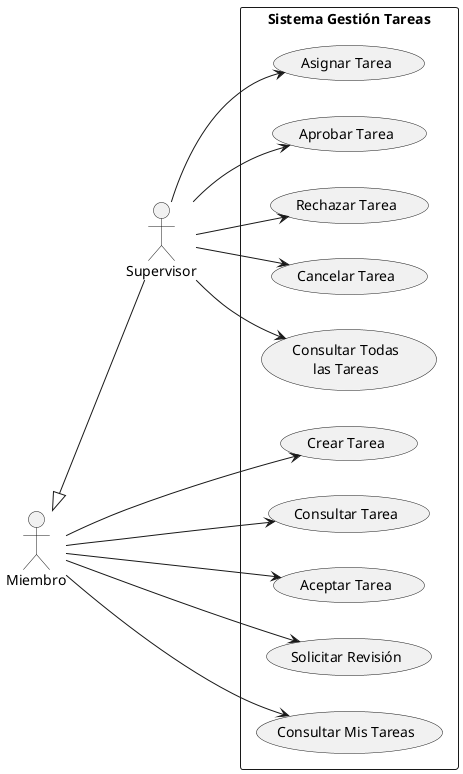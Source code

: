 @startuml

left to right direction

actor "Miembro" as member
actor "Supervisor" as supervisor
supervisor -u-|> member

rectangle "Sistema Gestión Tareas" {
    ' Casos de uso básicos para Miembro
    usecase "Crear Tarea" as UC1
    usecase "Consultar Tarea" as UC2
    usecase "Aceptar Tarea" as UC3
    usecase "Solicitar Revisión" as UC4
    usecase "Consultar Mis Tareas" as UC5

    ' Casos de uso específicos de Supervisor
    usecase "Asignar Tarea" as UC6
    usecase "Aprobar Tarea" as UC7
    usecase "Rechazar Tarea" as UC8
    usecase "Cancelar Tarea" as UC9
    usecase "Consultar Todas\nlas Tareas" as UC10
}

' Relaciones Miembro
member --> UC1
member --> UC2
member --> UC3
member --> UC4
member --> UC5

' Relaciones Supervisor
supervisor --> UC6
supervisor --> UC7
supervisor --> UC8
supervisor --> UC9
supervisor --> UC10

@enduml